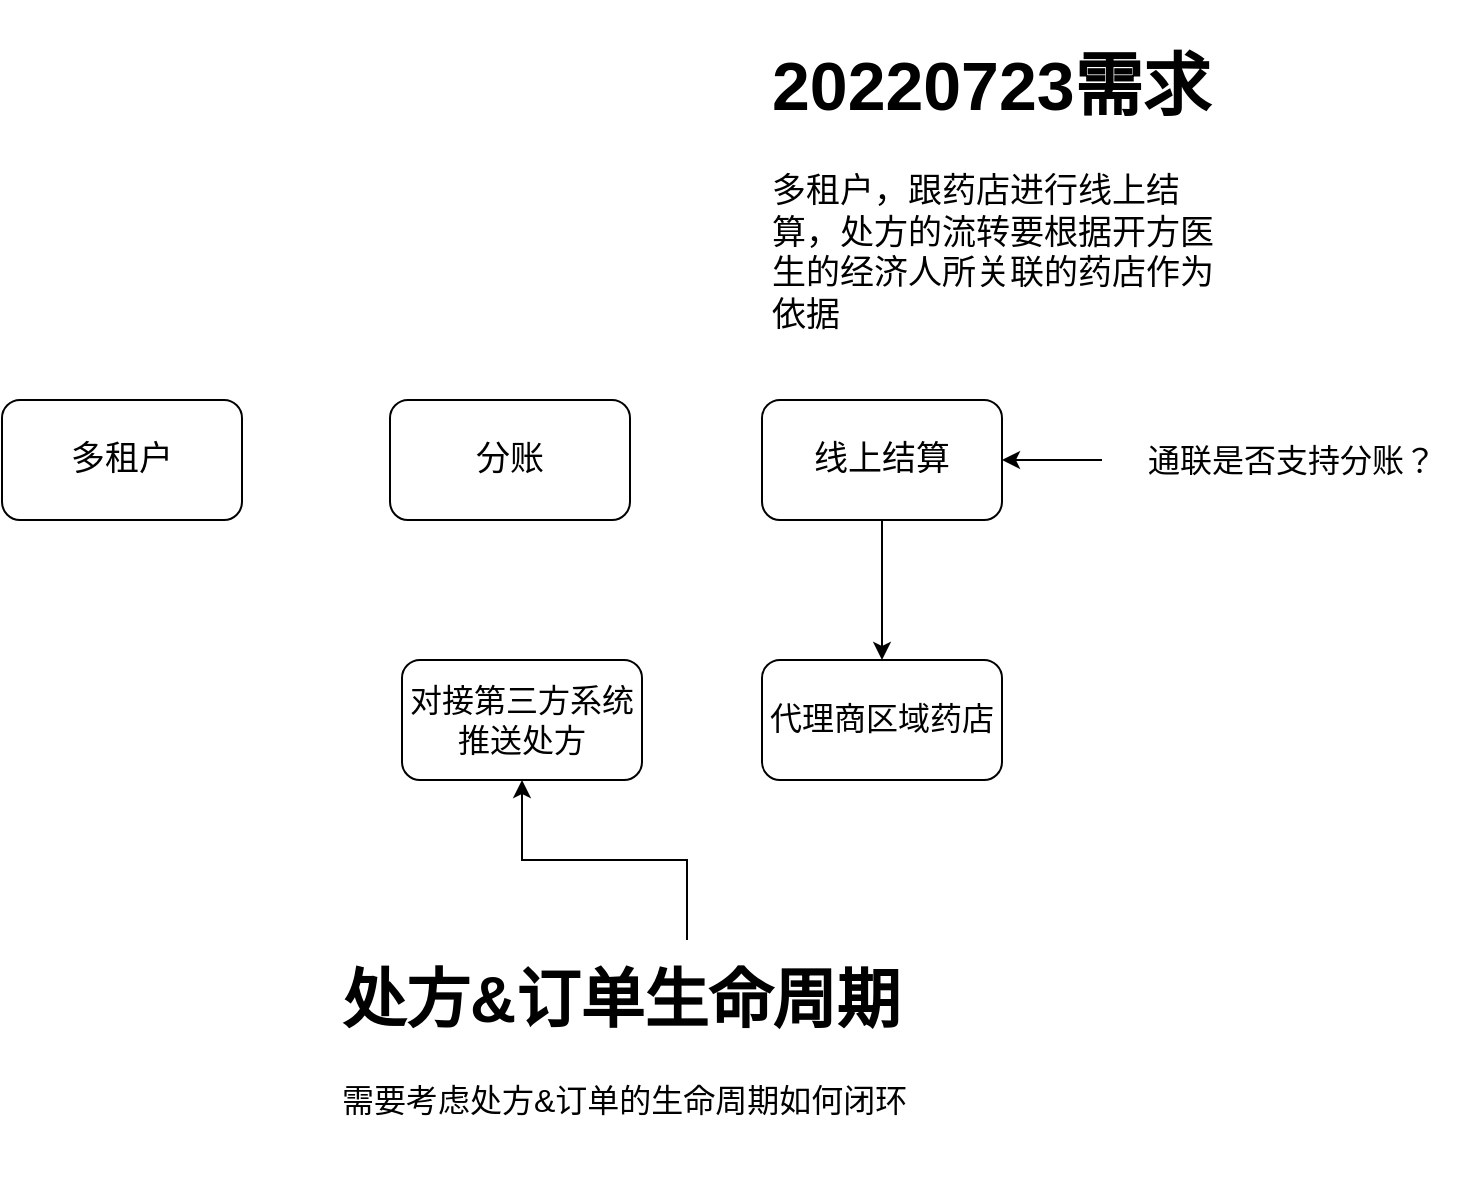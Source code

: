 <mxfile version="20.1.3" type="github">
  <diagram id="wFqJ9D_wtZ_qf9VDlLL7" name="第 1 页">
    <mxGraphModel dx="1422" dy="762" grid="1" gridSize="10" guides="1" tooltips="1" connect="1" arrows="1" fold="1" page="1" pageScale="1" pageWidth="827" pageHeight="1169" math="0" shadow="0">
      <root>
        <mxCell id="0" />
        <mxCell id="1" parent="0" />
        <mxCell id="w1ihY2law0qxPt3G3yZp-1" value="&lt;font style=&quot;font-size: 17px;&quot;&gt;多租户&lt;/font&gt;" style="rounded=1;whiteSpace=wrap;html=1;" vertex="1" parent="1">
          <mxGeometry x="70" y="410" width="120" height="60" as="geometry" />
        </mxCell>
        <mxCell id="w1ihY2law0qxPt3G3yZp-2" value="&lt;font style=&quot;font-size: 17px;&quot;&gt;分账&lt;/font&gt;" style="rounded=1;whiteSpace=wrap;html=1;" vertex="1" parent="1">
          <mxGeometry x="264" y="410" width="120" height="60" as="geometry" />
        </mxCell>
        <mxCell id="w1ihY2law0qxPt3G3yZp-8" style="edgeStyle=orthogonalEdgeStyle;rounded=0;orthogonalLoop=1;jettySize=auto;html=1;fontSize=16;" edge="1" parent="1" source="w1ihY2law0qxPt3G3yZp-3" target="w1ihY2law0qxPt3G3yZp-7">
          <mxGeometry relative="1" as="geometry" />
        </mxCell>
        <mxCell id="w1ihY2law0qxPt3G3yZp-3" value="&lt;font style=&quot;font-size: 17px;&quot;&gt;线上结算&lt;/font&gt;" style="rounded=1;whiteSpace=wrap;html=1;" vertex="1" parent="1">
          <mxGeometry x="450" y="410" width="120" height="60" as="geometry" />
        </mxCell>
        <mxCell id="w1ihY2law0qxPt3G3yZp-4" value="&lt;h1&gt;20220723需求&lt;/h1&gt;&lt;div&gt;&lt;div&gt;多租户，跟药店进行线上结算，处方的流转要根据开方医生的经济人所关联的药店作为依据&lt;/div&gt;&lt;/div&gt;&lt;div&gt;&lt;br&gt;&lt;/div&gt;" style="text;html=1;strokeColor=none;fillColor=none;spacing=5;spacingTop=-20;whiteSpace=wrap;overflow=hidden;rounded=0;fontSize=17;" vertex="1" parent="1">
          <mxGeometry x="450" y="220" width="240" height="170" as="geometry" />
        </mxCell>
        <mxCell id="w1ihY2law0qxPt3G3yZp-7" value="&lt;font style=&quot;font-size: 16px;&quot;&gt;代理商区域药店&lt;/font&gt;" style="rounded=1;whiteSpace=wrap;html=1;fontSize=17;" vertex="1" parent="1">
          <mxGeometry x="450" y="540" width="120" height="60" as="geometry" />
        </mxCell>
        <mxCell id="w1ihY2law0qxPt3G3yZp-9" value="对接第三方系统&lt;br&gt;推送处方" style="rounded=1;whiteSpace=wrap;html=1;fontSize=16;" vertex="1" parent="1">
          <mxGeometry x="270" y="540" width="120" height="60" as="geometry" />
        </mxCell>
        <mxCell id="w1ihY2law0qxPt3G3yZp-11" style="edgeStyle=orthogonalEdgeStyle;rounded=0;orthogonalLoop=1;jettySize=auto;html=1;entryX=0.5;entryY=1;entryDx=0;entryDy=0;fontSize=16;" edge="1" parent="1" source="w1ihY2law0qxPt3G3yZp-10" target="w1ihY2law0qxPt3G3yZp-9">
          <mxGeometry relative="1" as="geometry" />
        </mxCell>
        <mxCell id="w1ihY2law0qxPt3G3yZp-10" value="&lt;h1&gt;处方&amp;amp;订单生命周期&lt;/h1&gt;&lt;div&gt;需要考虑处方&amp;amp;订单的生命周期如何闭环&lt;/div&gt;" style="text;html=1;strokeColor=none;fillColor=none;spacing=5;spacingTop=-20;whiteSpace=wrap;overflow=hidden;rounded=0;fontSize=16;" vertex="1" parent="1">
          <mxGeometry x="235" y="680" width="355" height="120" as="geometry" />
        </mxCell>
        <mxCell id="w1ihY2law0qxPt3G3yZp-14" style="edgeStyle=orthogonalEdgeStyle;rounded=0;orthogonalLoop=1;jettySize=auto;html=1;entryX=1;entryY=0.5;entryDx=0;entryDy=0;fontSize=16;" edge="1" parent="1" source="w1ihY2law0qxPt3G3yZp-12" target="w1ihY2law0qxPt3G3yZp-3">
          <mxGeometry relative="1" as="geometry" />
        </mxCell>
        <mxCell id="w1ihY2law0qxPt3G3yZp-12" value="通联是否支持分账？" style="text;html=1;strokeColor=none;fillColor=none;align=center;verticalAlign=middle;whiteSpace=wrap;rounded=0;fontSize=16;" vertex="1" parent="1">
          <mxGeometry x="620" y="416.25" width="190" height="47.5" as="geometry" />
        </mxCell>
      </root>
    </mxGraphModel>
  </diagram>
</mxfile>
